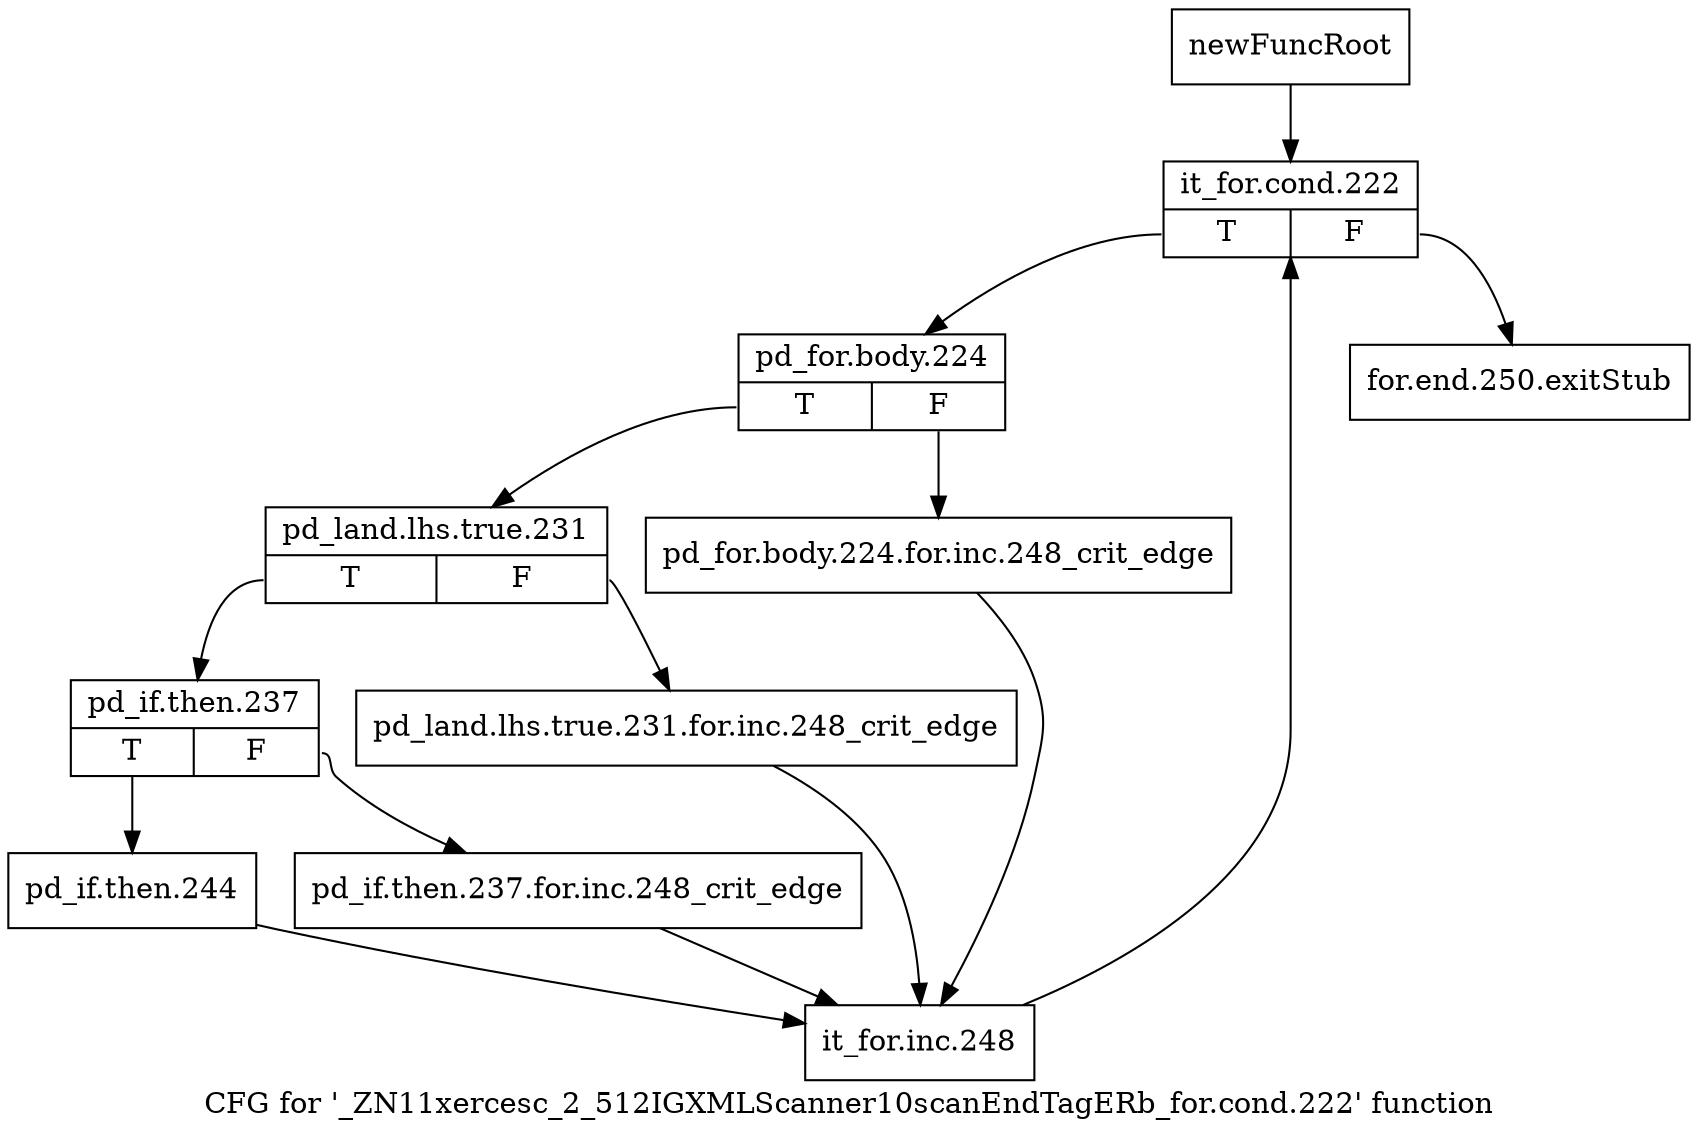 digraph "CFG for '_ZN11xercesc_2_512IGXMLScanner10scanEndTagERb_for.cond.222' function" {
	label="CFG for '_ZN11xercesc_2_512IGXMLScanner10scanEndTagERb_for.cond.222' function";

	Node0x98ab5e0 [shape=record,label="{newFuncRoot}"];
	Node0x98ab5e0 -> Node0x98ab680;
	Node0x98ab630 [shape=record,label="{for.end.250.exitStub}"];
	Node0x98ab680 [shape=record,label="{it_for.cond.222|{<s0>T|<s1>F}}"];
	Node0x98ab680:s0 -> Node0x98ab6d0;
	Node0x98ab680:s1 -> Node0x98ab630;
	Node0x98ab6d0 [shape=record,label="{pd_for.body.224|{<s0>T|<s1>F}}"];
	Node0x98ab6d0:s0 -> Node0x98ab770;
	Node0x98ab6d0:s1 -> Node0x98ab720;
	Node0x98ab720 [shape=record,label="{pd_for.body.224.for.inc.248_crit_edge}"];
	Node0x98ab720 -> Node0x98ab900;
	Node0x98ab770 [shape=record,label="{pd_land.lhs.true.231|{<s0>T|<s1>F}}"];
	Node0x98ab770:s0 -> Node0x98ab810;
	Node0x98ab770:s1 -> Node0x98ab7c0;
	Node0x98ab7c0 [shape=record,label="{pd_land.lhs.true.231.for.inc.248_crit_edge}"];
	Node0x98ab7c0 -> Node0x98ab900;
	Node0x98ab810 [shape=record,label="{pd_if.then.237|{<s0>T|<s1>F}}"];
	Node0x98ab810:s0 -> Node0x98ab8b0;
	Node0x98ab810:s1 -> Node0x98ab860;
	Node0x98ab860 [shape=record,label="{pd_if.then.237.for.inc.248_crit_edge}"];
	Node0x98ab860 -> Node0x98ab900;
	Node0x98ab8b0 [shape=record,label="{pd_if.then.244}"];
	Node0x98ab8b0 -> Node0x98ab900;
	Node0x98ab900 [shape=record,label="{it_for.inc.248}"];
	Node0x98ab900 -> Node0x98ab680;
}
